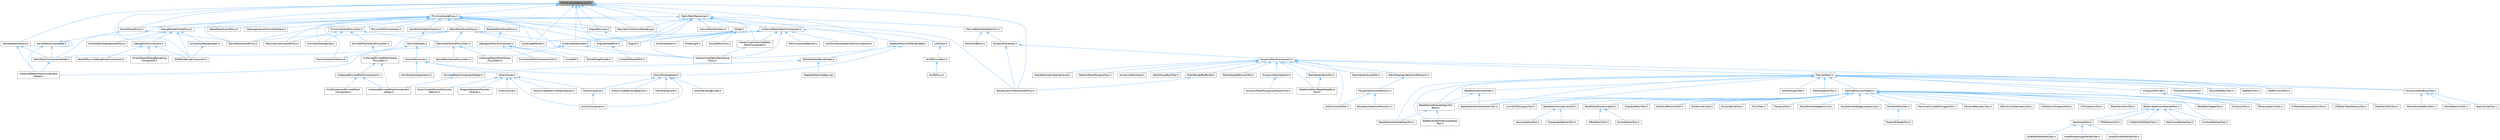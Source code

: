 digraph "PrimitiveViewRelevance.h"
{
 // INTERACTIVE_SVG=YES
 // LATEX_PDF_SIZE
  bgcolor="transparent";
  edge [fontname=Helvetica,fontsize=10,labelfontname=Helvetica,labelfontsize=10];
  node [fontname=Helvetica,fontsize=10,shape=box,height=0.2,width=0.4];
  Node1 [id="Node000001",label="PrimitiveViewRelevance.h",height=0.2,width=0.4,color="gray40", fillcolor="grey60", style="filled", fontcolor="black",tooltip=" "];
  Node1 -> Node2 [id="edge1_Node000001_Node000002",dir="back",color="steelblue1",style="solid",tooltip=" "];
  Node2 [id="Node000002",label="BaseDynamicMeshSceneProxy.h",height=0.2,width=0.4,color="grey40", fillcolor="white", style="filled",URL="$d2/dee/BaseDynamicMeshSceneProxy_8h.html",tooltip=" "];
  Node1 -> Node3 [id="edge2_Node000001_Node000003",dir="back",color="steelblue1",style="solid",tooltip=" "];
  Node3 [id="Node000003",label="EQSRenderingComponent.h",height=0.2,width=0.4,color="grey40", fillcolor="white", style="filled",URL="$df/d63/EQSRenderingComponent_8h.html",tooltip=" "];
  Node1 -> Node4 [id="edge3_Node000001_Node000004",dir="back",color="steelblue1",style="solid",tooltip=" "];
  Node4 [id="Node000004",label="Engine.h",height=0.2,width=0.4,color="grey40", fillcolor="white", style="filled",URL="$d1/d34/Public_2Engine_8h.html",tooltip=" "];
  Node1 -> Node5 [id="edge4_Node000001_Node000005",dir="back",color="steelblue1",style="solid",tooltip=" "];
  Node5 [id="Node000005",label="EngineMinimal.h",height=0.2,width=0.4,color="grey40", fillcolor="white", style="filled",URL="$d0/d2c/EngineMinimal_8h.html",tooltip=" "];
  Node5 -> Node4 [id="edge5_Node000005_Node000004",dir="back",color="steelblue1",style="solid",tooltip=" "];
  Node1 -> Node6 [id="edge6_Node000001_Node000006",dir="back",color="steelblue1",style="solid",tooltip=" "];
  Node6 [id="Node000006",label="EngineSharedPCH.h",height=0.2,width=0.4,color="grey40", fillcolor="white", style="filled",URL="$dc/dbb/EngineSharedPCH_8h.html",tooltip=" "];
  Node6 -> Node7 [id="edge7_Node000006_Node000007",dir="back",color="steelblue1",style="solid",tooltip=" "];
  Node7 [id="Node000007",label="UnrealEdSharedPCH.h",height=0.2,width=0.4,color="grey40", fillcolor="white", style="filled",URL="$d1/de6/UnrealEdSharedPCH_8h.html",tooltip=" "];
  Node1 -> Node8 [id="edge8_Node000001_Node000008",dir="back",color="steelblue1",style="solid",tooltip=" "];
  Node8 [id="Node000008",label="GeometryCollectionRendering.h",height=0.2,width=0.4,color="grey40", fillcolor="white", style="filled",URL="$dc/d68/GeometryCollectionRendering_8h.html",tooltip=" "];
  Node1 -> Node9 [id="edge9_Node000001_Node000009",dir="back",color="steelblue1",style="solid",tooltip=" "];
  Node9 [id="Node000009",label="HierarchicalStaticMeshScene\lProxy.h",height=0.2,width=0.4,color="grey40", fillcolor="white", style="filled",URL="$d3/d4d/HierarchicalStaticMeshSceneProxy_8h.html",tooltip=" "];
  Node1 -> Node10 [id="edge10_Node000001_Node000010",dir="back",color="steelblue1",style="solid",tooltip=" "];
  Node10 [id="Node000010",label="InstancedStaticMesh.h",height=0.2,width=0.4,color="grey40", fillcolor="white", style="filled",URL="$dd/d89/InstancedStaticMesh_8h.html",tooltip=" "];
  Node10 -> Node9 [id="edge11_Node000010_Node000009",dir="back",color="steelblue1",style="solid",tooltip=" "];
  Node10 -> Node11 [id="edge12_Node000010_Node000011",dir="back",color="steelblue1",style="solid",tooltip=" "];
  Node11 [id="Node000011",label="InstancedStaticMeshComponent\lHelper.h",height=0.2,width=0.4,color="grey40", fillcolor="white", style="filled",URL="$dc/dc7/InstancedStaticMeshComponentHelper_8h.html",tooltip=" "];
  Node10 -> Node12 [id="edge13_Node000010_Node000012",dir="back",color="steelblue1",style="solid",tooltip=" "];
  Node12 [id="Node000012",label="InstancedStaticMeshScene\lProxyDesc.h",height=0.2,width=0.4,color="grey40", fillcolor="white", style="filled",URL="$db/dcf/InstancedStaticMeshSceneProxyDesc_8h.html",tooltip=" "];
  Node1 -> Node13 [id="edge14_Node000001_Node000013",dir="back",color="steelblue1",style="solid",tooltip=" "];
  Node13 [id="Node000013",label="LandscapeRender.h",height=0.2,width=0.4,color="grey40", fillcolor="white", style="filled",URL="$df/d67/LandscapeRender_8h.html",tooltip=" "];
  Node1 -> Node14 [id="edge15_Node000001_Node000014",dir="back",color="steelblue1",style="solid",tooltip=" "];
  Node14 [id="Node000014",label="NaniteSceneProxy.h",height=0.2,width=0.4,color="grey40", fillcolor="white", style="filled",URL="$de/dae/NaniteSceneProxy_8h.html",tooltip=" "];
  Node14 -> Node15 [id="edge16_Node000014_Node000015",dir="back",color="steelblue1",style="solid",tooltip=" "];
  Node15 [id="Node000015",label="NaniteResourcesHelper.h",height=0.2,width=0.4,color="grey40", fillcolor="white", style="filled",URL="$dc/d48/NaniteResourcesHelper_8h.html",tooltip=" "];
  Node15 -> Node11 [id="edge17_Node000015_Node000011",dir="back",color="steelblue1",style="solid",tooltip=" "];
  Node15 -> Node15 [id="edge18_Node000015_Node000015",dir="back",color="steelblue1",style="solid",tooltip=" "];
  Node15 -> Node16 [id="edge19_Node000015_Node000016",dir="back",color="steelblue1",style="solid",tooltip=" "];
  Node16 [id="Node000016",label="StaticMeshComponentHelper.h",height=0.2,width=0.4,color="grey40", fillcolor="white", style="filled",URL="$dc/dc1/StaticMeshComponentHelper_8h.html",tooltip=" "];
  Node16 -> Node11 [id="edge20_Node000016_Node000011",dir="back",color="steelblue1",style="solid",tooltip=" "];
  Node14 -> Node17 [id="edge21_Node000014_Node000017",dir="back",color="steelblue1",style="solid",tooltip=" "];
  Node17 [id="Node000017",label="SplineMeshSceneProxy.h",height=0.2,width=0.4,color="grey40", fillcolor="white", style="filled",URL="$dd/dcb/SplineMeshSceneProxy_8h.html",tooltip=" "];
  Node1 -> Node18 [id="edge22_Node000001_Node000018",dir="back",color="steelblue1",style="solid",tooltip=" "];
  Node18 [id="Node000018",label="NaniteVertexFactory.h",height=0.2,width=0.4,color="grey40", fillcolor="white", style="filled",URL="$dd/df7/NaniteVertexFactory_8h.html",tooltip=" "];
  Node18 -> Node11 [id="edge23_Node000018_Node000011",dir="back",color="steelblue1",style="solid",tooltip=" "];
  Node18 -> Node16 [id="edge24_Node000018_Node000016",dir="back",color="steelblue1",style="solid",tooltip=" "];
  Node1 -> Node19 [id="edge25_Node000001_Node000019",dir="back",color="steelblue1",style="solid",tooltip=" "];
  Node19 [id="Node000019",label="PrimitiveSceneProxy.h",height=0.2,width=0.4,color="grey40", fillcolor="white", style="filled",URL="$dc/d1e/PrimitiveSceneProxy_8h.html",tooltip=" "];
  Node19 -> Node20 [id="edge26_Node000019_Node000020",dir="back",color="steelblue1",style="solid",tooltip=" "];
  Node20 [id="Node000020",label="AnimNextDebugDraw.h",height=0.2,width=0.4,color="grey40", fillcolor="white", style="filled",URL="$dd/de1/AnimNextDebugDraw_8h.html",tooltip=" "];
  Node19 -> Node2 [id="edge27_Node000019_Node000002",dir="back",color="steelblue1",style="solid",tooltip=" "];
  Node19 -> Node21 [id="edge28_Node000019_Node000021",dir="back",color="steelblue1",style="solid",tooltip=" "];
  Node21 [id="Node000021",label="DebugRenderSceneProxy.h",height=0.2,width=0.4,color="grey40", fillcolor="white", style="filled",URL="$dc/db2/DebugRenderSceneProxy_8h.html",tooltip=" "];
  Node21 -> Node22 [id="edge29_Node000021_Node000022",dir="back",color="steelblue1",style="solid",tooltip=" "];
  Node22 [id="Node000022",label="DebugDrawComponent.h",height=0.2,width=0.4,color="grey40", fillcolor="white", style="filled",URL="$d9/dae/DebugDrawComponent_8h.html",tooltip=" "];
  Node22 -> Node3 [id="edge30_Node000022_Node000003",dir="back",color="steelblue1",style="solid",tooltip=" "];
  Node22 -> Node23 [id="edge31_Node000022_Node000023",dir="back",color="steelblue1",style="solid",tooltip=" "];
  Node23 [id="Node000023",label="PathedPhysicsDebugDrawComponent.h",height=0.2,width=0.4,color="grey40", fillcolor="white", style="filled",URL="$d9/dd8/PathedPhysicsDebugDrawComponent_8h.html",tooltip=" "];
  Node22 -> Node24 [id="edge32_Node000022_Node000024",dir="back",color="steelblue1",style="solid",tooltip=" "];
  Node24 [id="Node000024",label="SmartObjectDebugRendering\lComponent.h",height=0.2,width=0.4,color="grey40", fillcolor="white", style="filled",URL="$d2/db9/SmartObjectDebugRenderingComponent_8h.html",tooltip=" "];
  Node21 -> Node3 [id="edge33_Node000021_Node000003",dir="back",color="steelblue1",style="solid",tooltip=" "];
  Node21 -> Node25 [id="edge34_Node000021_Node000025",dir="back",color="steelblue1",style="solid",tooltip=" "];
  Node25 [id="Node000025",label="EnvQueryDebugHelpers.h",height=0.2,width=0.4,color="grey40", fillcolor="white", style="filled",URL="$de/dda/EnvQueryDebugHelpers_8h.html",tooltip=" "];
  Node25 -> Node3 [id="edge35_Node000025_Node000003",dir="back",color="steelblue1",style="solid",tooltip=" "];
  Node21 -> Node26 [id="edge36_Node000021_Node000026",dir="back",color="steelblue1",style="solid",tooltip=" "];
  Node26 [id="Node000026",label="SmartObjectDebugSceneProxy.h",height=0.2,width=0.4,color="grey40", fillcolor="white", style="filled",URL="$dd/df5/SmartObjectDebugSceneProxy_8h.html",tooltip=" "];
  Node19 -> Node4 [id="edge37_Node000019_Node000004",dir="back",color="steelblue1",style="solid",tooltip=" "];
  Node19 -> Node5 [id="edge38_Node000019_Node000005",dir="back",color="steelblue1",style="solid",tooltip=" "];
  Node19 -> Node6 [id="edge39_Node000019_Node000006",dir="back",color="steelblue1",style="solid",tooltip=" "];
  Node19 -> Node8 [id="edge40_Node000019_Node000008",dir="back",color="steelblue1",style="solid",tooltip=" "];
  Node19 -> Node27 [id="edge41_Node000019_Node000027",dir="back",color="steelblue1",style="solid",tooltip=" "];
  Node27 [id="Node000027",label="HairCardsVertexFactory.h",height=0.2,width=0.4,color="grey40", fillcolor="white", style="filled",URL="$de/d8e/HairCardsVertexFactory_8h.html",tooltip=" "];
  Node19 -> Node28 [id="edge42_Node000019_Node000028",dir="back",color="steelblue1",style="solid",tooltip=" "];
  Node28 [id="Node000028",label="HairStrandsVertexFactory.h",height=0.2,width=0.4,color="grey40", fillcolor="white", style="filled",URL="$d0/d1c/HairStrandsVertexFactory_8h.html",tooltip=" "];
  Node28 -> Node29 [id="edge43_Node000028_Node000029",dir="back",color="steelblue1",style="solid",tooltip=" "];
  Node29 [id="Node000029",label="HairCardsDatas.h",height=0.2,width=0.4,color="grey40", fillcolor="white", style="filled",URL="$da/d01/HairCardsDatas_8h.html",tooltip=" "];
  Node29 -> Node30 [id="edge44_Node000029_Node000030",dir="back",color="steelblue1",style="solid",tooltip=" "];
  Node30 [id="Node000030",label="GroomResources.h",height=0.2,width=0.4,color="grey40", fillcolor="white", style="filled",URL="$d0/d70/GroomResources_8h.html",tooltip=" "];
  Node30 -> Node31 [id="edge45_Node000030_Node000031",dir="back",color="steelblue1",style="solid",tooltip=" "];
  Node31 [id="Node000031",label="GroomAsset.h",height=0.2,width=0.4,color="grey40", fillcolor="white", style="filled",URL="$d8/df1/GroomAsset_8h.html",tooltip=" "];
  Node31 -> Node32 [id="edge46_Node000031_Node000032",dir="back",color="steelblue1",style="solid",tooltip=" "];
  Node32 [id="Node000032",label="GroomCache.h",height=0.2,width=0.4,color="grey40", fillcolor="white", style="filled",URL="$d7/d6e/GroomCache_8h.html",tooltip=" "];
  Node31 -> Node33 [id="edge47_Node000031_Node000033",dir="back",color="steelblue1",style="solid",tooltip=" "];
  Node33 [id="Node000033",label="GroomComponent.h",height=0.2,width=0.4,color="grey40", fillcolor="white", style="filled",URL="$de/d2e/GroomComponent_8h.html",tooltip=" "];
  Node31 -> Node34 [id="edge48_Node000031_Node000034",dir="back",color="steelblue1",style="solid",tooltip=" "];
  Node34 [id="Node000034",label="GroomCreateFollicleMaskOptions.h",height=0.2,width=0.4,color="grey40", fillcolor="white", style="filled",URL="$d7/d8b/GroomCreateFollicleMaskOptions_8h.html",tooltip=" "];
  Node31 -> Node35 [id="edge49_Node000031_Node000035",dir="back",color="steelblue1",style="solid",tooltip=" "];
  Node35 [id="Node000035",label="GroomCreateStrandsTextures\lOptions.h",height=0.2,width=0.4,color="grey40", fillcolor="white", style="filled",URL="$da/dfc/GroomCreateStrandsTexturesOptions_8h.html",tooltip=" "];
  Node31 -> Node36 [id="edge50_Node000031_Node000036",dir="back",color="steelblue1",style="solid",tooltip=" "];
  Node36 [id="Node000036",label="GroomInstance.h",height=0.2,width=0.4,color="grey40", fillcolor="white", style="filled",URL="$dd/d47/GroomInstance_8h.html",tooltip=" "];
  Node36 -> Node33 [id="edge51_Node000036_Node000033",dir="back",color="steelblue1",style="solid",tooltip=" "];
  Node31 -> Node37 [id="edge52_Node000031_Node000037",dir="back",color="steelblue1",style="solid",tooltip=" "];
  Node37 [id="Node000037",label="NiagaraDataInterfaceHair\lStrands.h",height=0.2,width=0.4,color="grey40", fillcolor="white", style="filled",URL="$da/dd2/NiagaraDataInterfaceHairStrands_8h.html",tooltip=" "];
  Node30 -> Node38 [id="edge53_Node000030_Node000038",dir="back",color="steelblue1",style="solid",tooltip=" "];
  Node38 [id="Node000038",label="GroomBindingAsset.h",height=0.2,width=0.4,color="grey40", fillcolor="white", style="filled",URL="$de/d26/GroomBindingAsset_8h.html",tooltip=" "];
  Node38 -> Node39 [id="edge54_Node000038_Node000039",dir="back",color="steelblue1",style="solid",tooltip=" "];
  Node39 [id="Node000039",label="GroomBindingBuilder.h",height=0.2,width=0.4,color="grey40", fillcolor="white", style="filled",URL="$d2/d2f/GroomBindingBuilder_8h.html",tooltip=" "];
  Node38 -> Node33 [id="edge55_Node000038_Node000033",dir="back",color="steelblue1",style="solid",tooltip=" "];
  Node38 -> Node40 [id="edge56_Node000038_Node000040",dir="back",color="steelblue1",style="solid",tooltip=" "];
  Node40 [id="Node000040",label="GroomCreateBindingOptions.h",height=0.2,width=0.4,color="grey40", fillcolor="white", style="filled",URL="$d5/dba/GroomCreateBindingOptions_8h.html",tooltip=" "];
  Node38 -> Node36 [id="edge57_Node000038_Node000036",dir="back",color="steelblue1",style="solid",tooltip=" "];
  Node38 -> Node41 [id="edge58_Node000038_Node000041",dir="back",color="steelblue1",style="solid",tooltip=" "];
  Node41 [id="Node000041",label="HairStrandsCore.h",height=0.2,width=0.4,color="grey40", fillcolor="white", style="filled",URL="$d7/def/HairStrandsCore_8h.html",tooltip=" "];
  Node30 -> Node42 [id="edge59_Node000030_Node000042",dir="back",color="steelblue1",style="solid",tooltip=" "];
  Node42 [id="Node000042",label="HairStrandsInterpolation.h",height=0.2,width=0.4,color="grey40", fillcolor="white", style="filled",URL="$de/dab/HairStrandsInterpolation_8h.html",tooltip=" "];
  Node29 -> Node27 [id="edge60_Node000029_Node000027",dir="back",color="steelblue1",style="solid",tooltip=" "];
  Node19 -> Node43 [id="edge61_Node000019_Node000043",dir="back",color="steelblue1",style="solid",tooltip=" "];
  Node43 [id="Node000043",label="HeterogeneousVolumeInterface.h",height=0.2,width=0.4,color="grey40", fillcolor="white", style="filled",URL="$d3/de3/HeterogeneousVolumeInterface_8h.html",tooltip=" "];
  Node19 -> Node9 [id="edge62_Node000019_Node000009",dir="back",color="steelblue1",style="solid",tooltip=" "];
  Node19 -> Node13 [id="edge63_Node000019_Node000013",dir="back",color="steelblue1",style="solid",tooltip=" "];
  Node19 -> Node14 [id="edge64_Node000019_Node000014",dir="back",color="steelblue1",style="solid",tooltip=" "];
  Node19 -> Node44 [id="edge65_Node000019_Node000044",dir="back",color="steelblue1",style="solid",tooltip=" "];
  Node44 [id="Node000044",label="ParticleSystemSceneProxy.h",height=0.2,width=0.4,color="grey40", fillcolor="white", style="filled",URL="$dd/d25/ParticleSystemSceneProxy_8h.html",tooltip=" "];
  Node19 -> Node45 [id="edge66_Node000019_Node000045",dir="back",color="steelblue1",style="solid",tooltip=" "];
  Node45 [id="Node000045",label="PhysicsFieldComponent.h",height=0.2,width=0.4,color="grey40", fillcolor="white", style="filled",URL="$dd/d76/PhysicsFieldComponent_8h.html",tooltip=" "];
  Node19 -> Node46 [id="edge67_Node000019_Node000046",dir="back",color="steelblue1",style="solid",tooltip=" "];
  Node46 [id="Node000046",label="PrimitiveSceneProxyDesc.h",height=0.2,width=0.4,color="grey40", fillcolor="white", style="filled",URL="$d8/d20/PrimitiveSceneProxyDesc_8h.html",tooltip=" "];
  Node46 -> Node20 [id="edge68_Node000046_Node000020",dir="back",color="steelblue1",style="solid",tooltip=" "];
  Node46 -> Node44 [id="edge69_Node000046_Node000044",dir="back",color="steelblue1",style="solid",tooltip=" "];
  Node46 -> Node47 [id="edge70_Node000046_Node000047",dir="back",color="steelblue1",style="solid",tooltip=" "];
  Node47 [id="Node000047",label="SkinnedMeshSceneProxyDesc.h",height=0.2,width=0.4,color="grey40", fillcolor="white", style="filled",URL="$dd/d6b/SkinnedMeshSceneProxyDesc_8h.html",tooltip=" "];
  Node47 -> Node48 [id="edge71_Node000047_Node000048",dir="back",color="steelblue1",style="solid",tooltip=" "];
  Node48 [id="Node000048",label="InstancedSkinnedMeshScene\lProxyDesc.h",height=0.2,width=0.4,color="grey40", fillcolor="white", style="filled",URL="$d7/d6c/InstancedSkinnedMeshSceneProxyDesc_8h.html",tooltip=" "];
  Node48 -> Node49 [id="edge72_Node000048_Node000049",dir="back",color="steelblue1",style="solid",tooltip=" "];
  Node49 [id="Node000049",label="InstancedSkinnedMeshComponent.h",height=0.2,width=0.4,color="grey40", fillcolor="white", style="filled",URL="$d7/da7/InstancedSkinnedMeshComponent_8h.html",tooltip=" "];
  Node49 -> Node50 [id="edge73_Node000049_Node000050",dir="back",color="steelblue1",style="solid",tooltip=" "];
  Node50 [id="Node000050",label="HLODInstancedSkinnedMesh\lComponent.h",height=0.2,width=0.4,color="grey40", fillcolor="white", style="filled",URL="$d5/d06/HLODInstancedSkinnedMeshComponent_8h.html",tooltip=" "];
  Node49 -> Node51 [id="edge74_Node000049_Node000051",dir="back",color="steelblue1",style="solid",tooltip=" "];
  Node51 [id="Node000051",label="InstancedSkinnedMeshComponent\lHelper.h",height=0.2,width=0.4,color="grey40", fillcolor="white", style="filled",URL="$d1/d86/InstancedSkinnedMeshComponentHelper_8h.html",tooltip=" "];
  Node48 -> Node51 [id="edge75_Node000048_Node000051",dir="back",color="steelblue1",style="solid",tooltip=" "];
  Node46 -> Node52 [id="edge76_Node000046_Node000052",dir="back",color="steelblue1",style="solid",tooltip=" "];
  Node52 [id="Node000052",label="StaticMeshSceneProxyDesc.h",height=0.2,width=0.4,color="grey40", fillcolor="white", style="filled",URL="$d0/d31/StaticMeshSceneProxyDesc_8h.html",tooltip=" "];
  Node52 -> Node12 [id="edge77_Node000052_Node000012",dir="back",color="steelblue1",style="solid",tooltip=" "];
  Node52 -> Node53 [id="edge78_Node000052_Node000053",dir="back",color="steelblue1",style="solid",tooltip=" "];
  Node53 [id="Node000053",label="SplineMeshSceneProxyDesc.h",height=0.2,width=0.4,color="grey40", fillcolor="white", style="filled",URL="$db/d1b/SplineMeshSceneProxyDesc_8h.html",tooltip=" "];
  Node19 -> Node54 [id="edge79_Node000019_Node000054",dir="back",color="steelblue1",style="solid",tooltip=" "];
  Node54 [id="Node000054",label="SkeletalMeshSceneProxy.h",height=0.2,width=0.4,color="grey40", fillcolor="white", style="filled",URL="$de/de8/SkeletalMeshSceneProxy_8h.html",tooltip=" "];
  Node54 -> Node55 [id="edge80_Node000054_Node000055",dir="back",color="steelblue1",style="solid",tooltip=" "];
  Node55 [id="Node000055",label="DebugSkelMeshComponent.h",height=0.2,width=0.4,color="grey40", fillcolor="white", style="filled",URL="$d5/d33/DebugSkelMeshComponent_8h.html",tooltip=" "];
  Node55 -> Node56 [id="edge81_Node000055_Node000056",dir="back",color="steelblue1",style="solid",tooltip=" "];
  Node56 [id="Node000056",label="AnimationEditorViewportClient.h",height=0.2,width=0.4,color="grey40", fillcolor="white", style="filled",URL="$d1/d45/AnimationEditorViewportClient_8h.html",tooltip=" "];
  Node55 -> Node57 [id="edge82_Node000055_Node000057",dir="back",color="steelblue1",style="solid",tooltip=" "];
  Node57 [id="Node000057",label="SocketDragDropOp.h",height=0.2,width=0.4,color="grey40", fillcolor="white", style="filled",URL="$d2/d53/SocketDragDropOp_8h.html",tooltip=" "];
  Node55 -> Node58 [id="edge83_Node000055_Node000058",dir="back",color="steelblue1",style="solid",tooltip=" "];
  Node58 [id="Node000058",label="UnrealEd.h",height=0.2,width=0.4,color="grey40", fillcolor="white", style="filled",URL="$d2/d5f/UnrealEd_8h.html",tooltip=" "];
  Node19 -> Node59 [id="edge84_Node000019_Node000059",dir="back",color="steelblue1",style="solid",tooltip=" "];
  Node59 [id="Node000059",label="StaticMeshSceneProxy.h",height=0.2,width=0.4,color="grey40", fillcolor="white", style="filled",URL="$d8/d6d/StaticMeshSceneProxy_8h.html",tooltip=" "];
  Node59 -> Node10 [id="edge85_Node000059_Node000010",dir="back",color="steelblue1",style="solid",tooltip=" "];
  Node59 -> Node13 [id="edge86_Node000059_Node000013",dir="back",color="steelblue1",style="solid",tooltip=" "];
  Node59 -> Node17 [id="edge87_Node000059_Node000017",dir="back",color="steelblue1",style="solid",tooltip=" "];
  Node59 -> Node16 [id="edge88_Node000059_Node000016",dir="back",color="steelblue1",style="solid",tooltip=" "];
  Node59 -> Node52 [id="edge89_Node000059_Node000052",dir="back",color="steelblue1",style="solid",tooltip=" "];
  Node19 -> Node60 [id="edge90_Node000019_Node000060",dir="back",color="steelblue1",style="solid",tooltip=" "];
  Node60 [id="Node000060",label="WaterMeshSceneProxy.h",height=0.2,width=0.4,color="grey40", fillcolor="white", style="filled",URL="$d2/d6c/WaterMeshSceneProxy_8h.html",tooltip=" "];
  Node1 -> Node17 [id="edge91_Node000001_Node000017",dir="back",color="steelblue1",style="solid",tooltip=" "];
  Node1 -> Node61 [id="edge92_Node000001_Node000061",dir="back",color="steelblue1",style="solid",tooltip=" "];
  Node61 [id="Node000061",label="StaticMeshResources.h",height=0.2,width=0.4,color="grey40", fillcolor="white", style="filled",URL="$d0/db7/StaticMeshResources_8h.html",tooltip=" "];
  Node61 -> Node62 [id="edge93_Node000061_Node000062",dir="back",color="steelblue1",style="solid",tooltip=" "];
  Node62 [id="Node000062",label="CanvasRendererItem.h",height=0.2,width=0.4,color="grey40", fillcolor="white", style="filled",URL="$d7/d93/CanvasRendererItem_8h.html",tooltip=" "];
  Node61 -> Node63 [id="edge94_Node000061_Node000063",dir="back",color="steelblue1",style="solid",tooltip=" "];
  Node63 [id="Node000063",label="DerivedMeshDataTaskUtils.h",height=0.2,width=0.4,color="grey40", fillcolor="white", style="filled",URL="$d2/d98/DerivedMeshDataTaskUtils_8h.html",tooltip=" "];
  Node63 -> Node64 [id="edge95_Node000063_Node000064",dir="back",color="steelblue1",style="solid",tooltip=" "];
  Node64 [id="Node000064",label="DistanceFieldAtlas.h",height=0.2,width=0.4,color="grey40", fillcolor="white", style="filled",URL="$df/def/DistanceFieldAtlas_8h.html",tooltip=" "];
  Node64 -> Node2 [id="edge96_Node000064_Node000002",dir="back",color="steelblue1",style="solid",tooltip=" "];
  Node64 -> Node65 [id="edge97_Node000064_Node000065",dir="back",color="steelblue1",style="solid",tooltip=" "];
  Node65 [id="Node000065",label="DynamicMeshComponent.h",height=0.2,width=0.4,color="grey40", fillcolor="white", style="filled",URL="$d8/d66/DynamicMeshComponent_8h.html",tooltip=" "];
  Node65 -> Node66 [id="edge98_Node000065_Node000066",dir="back",color="steelblue1",style="solid",tooltip=" "];
  Node66 [id="Node000066",label="DataflowEditorWeightMapPaint\lTool.h",height=0.2,width=0.4,color="grey40", fillcolor="white", style="filled",URL="$db/d46/DataflowEditorWeightMapPaintTool_8h.html",tooltip=" "];
  Node65 -> Node67 [id="edge99_Node000065_Node000067",dir="back",color="steelblue1",style="solid",tooltip=" "];
  Node67 [id="Node000067",label="DeformMeshPolygonsTool.h",height=0.2,width=0.4,color="grey40", fillcolor="white", style="filled",URL="$db/d72/DeformMeshPolygonsTool_8h.html",tooltip=" "];
  Node65 -> Node68 [id="edge100_Node000065_Node000068",dir="back",color="steelblue1",style="solid",tooltip=" "];
  Node68 [id="Node000068",label="DynamicMeshActor.h",height=0.2,width=0.4,color="grey40", fillcolor="white", style="filled",URL="$d1/d71/DynamicMeshActor_8h.html",tooltip=" "];
  Node65 -> Node69 [id="edge101_Node000065_Node000069",dir="back",color="steelblue1",style="solid",tooltip=" "];
  Node69 [id="Node000069",label="DynamicMeshBrushTool.h",height=0.2,width=0.4,color="grey40", fillcolor="white", style="filled",URL="$da/d04/DynamicMeshBrushTool_8h.html",tooltip=" "];
  Node69 -> Node70 [id="edge102_Node000069_Node000070",dir="back",color="steelblue1",style="solid",tooltip=" "];
  Node70 [id="Node000070",label="MeshAttributePaintTool.h",height=0.2,width=0.4,color="grey40", fillcolor="white", style="filled",URL="$d3/d29/MeshAttributePaintTool_8h.html",tooltip=" "];
  Node69 -> Node71 [id="edge103_Node000069_Node000071",dir="back",color="steelblue1",style="solid",tooltip=" "];
  Node71 [id="Node000071",label="MeshSelectionTool.h",height=0.2,width=0.4,color="grey40", fillcolor="white", style="filled",URL="$d8/d80/MeshSelectionTool_8h.html",tooltip=" "];
  Node69 -> Node72 [id="edge104_Node000069_Node000072",dir="back",color="steelblue1",style="solid",tooltip=" "];
  Node72 [id="Node000072",label="SeamSculptTool.h",height=0.2,width=0.4,color="grey40", fillcolor="white", style="filled",URL="$d1/d31/SeamSculptTool_8h.html",tooltip=" "];
  Node65 -> Node73 [id="edge105_Node000065_Node000073",dir="back",color="steelblue1",style="solid",tooltip=" "];
  Node73 [id="Node000073",label="DynamicMeshSelector.h",height=0.2,width=0.4,color="grey40", fillcolor="white", style="filled",URL="$dc/d01/DynamicMeshSelector_8h.html",tooltip=" "];
  Node73 -> Node74 [id="edge106_Node000073_Node000074",dir="back",color="steelblue1",style="solid",tooltip=" "];
  Node74 [id="Node000074",label="DynamicMeshPolygroupTransformer.h",height=0.2,width=0.4,color="grey40", fillcolor="white", style="filled",URL="$dc/db2/DynamicMeshPolygroupTransformer_8h.html",tooltip=" "];
  Node65 -> Node75 [id="edge107_Node000065_Node000075",dir="back",color="steelblue1",style="solid",tooltip=" "];
  Node75 [id="Node000075",label="EditUVIslandsTool.h",height=0.2,width=0.4,color="grey40", fillcolor="white", style="filled",URL="$d0/de4/EditUVIslandsTool_8h.html",tooltip=" "];
  Node65 -> Node76 [id="edge108_Node000065_Node000076",dir="back",color="steelblue1",style="solid",tooltip=" "];
  Node76 [id="Node000076",label="MeshGroupPaintTool.h",height=0.2,width=0.4,color="grey40", fillcolor="white", style="filled",URL="$dd/d04/MeshGroupPaintTool_8h.html",tooltip=" "];
  Node65 -> Node77 [id="edge109_Node000065_Node000077",dir="back",color="steelblue1",style="solid",tooltip=" "];
  Node77 [id="Node000077",label="MeshRenderBufferSet.h",height=0.2,width=0.4,color="grey40", fillcolor="white", style="filled",URL="$de/dc2/MeshRenderBufferSet_8h.html",tooltip=" "];
  Node77 -> Node2 [id="edge110_Node000077_Node000002",dir="back",color="steelblue1",style="solid",tooltip=" "];
  Node65 -> Node78 [id="edge111_Node000065_Node000078",dir="back",color="steelblue1",style="solid",tooltip=" "];
  Node78 [id="Node000078",label="MeshSpaceDeformerTool.h",height=0.2,width=0.4,color="grey40", fillcolor="white", style="filled",URL="$d7/dc8/MeshSpaceDeformerTool_8h.html",tooltip=" "];
  Node65 -> Node79 [id="edge112_Node000065_Node000079",dir="back",color="steelblue1",style="solid",tooltip=" "];
  Node79 [id="Node000079",label="MeshTopologySelectionMechanic.h",height=0.2,width=0.4,color="grey40", fillcolor="white", style="filled",URL="$d5/d15/MeshTopologySelectionMechanic_8h.html",tooltip=" "];
  Node79 -> Node80 [id="edge113_Node000079_Node000080",dir="back",color="steelblue1",style="solid",tooltip=" "];
  Node80 [id="Node000080",label="PolygonSelectionMechanic.h",height=0.2,width=0.4,color="grey40", fillcolor="white", style="filled",URL="$da/dff/PolygonSelectionMechanic_8h.html",tooltip=" "];
  Node80 -> Node81 [id="edge114_Node000080_Node000081",dir="back",color="steelblue1",style="solid",tooltip=" "];
  Node81 [id="Node000081",label="BoundarySelectionMechanic.h",height=0.2,width=0.4,color="grey40", fillcolor="white", style="filled",URL="$d8/dd6/BoundarySelectionMechanic_8h.html",tooltip=" "];
  Node80 -> Node75 [id="edge115_Node000080_Node000075",dir="back",color="steelblue1",style="solid",tooltip=" "];
  Node65 -> Node82 [id="edge116_Node000065_Node000082",dir="back",color="steelblue1",style="solid",tooltip=" "];
  Node82 [id="Node000082",label="MeshVertexPaintTool.h",height=0.2,width=0.4,color="grey40", fillcolor="white", style="filled",URL="$db/d74/MeshVertexPaintTool_8h.html",tooltip=" "];
  Node82 -> Node66 [id="edge117_Node000082_Node000066",dir="back",color="steelblue1",style="solid",tooltip=" "];
  Node65 -> Node83 [id="edge118_Node000065_Node000083",dir="back",color="steelblue1",style="solid",tooltip=" "];
  Node83 [id="Node000083",label="MeshVertexSculptTool.h",height=0.2,width=0.4,color="grey40", fillcolor="white", style="filled",URL="$dc/da6/MeshVertexSculptTool_8h.html",tooltip=" "];
  Node65 -> Node84 [id="edge119_Node000065_Node000084",dir="back",color="steelblue1",style="solid",tooltip=" "];
  Node84 [id="Node000084",label="PreviewMesh.h",height=0.2,width=0.4,color="grey40", fillcolor="white", style="filled",URL="$d6/d30/PreviewMesh_8h.html",tooltip=" "];
  Node84 -> Node85 [id="edge120_Node000084_Node000085",dir="back",color="steelblue1",style="solid",tooltip=" "];
  Node85 [id="Node000085",label="AddPatchTool.h",height=0.2,width=0.4,color="grey40", fillcolor="white", style="filled",URL="$d5/deb/AddPatchTool_8h.html",tooltip=" "];
  Node84 -> Node86 [id="edge121_Node000084_Node000086",dir="back",color="steelblue1",style="solid",tooltip=" "];
  Node86 [id="Node000086",label="AddPrimitiveTool.h",height=0.2,width=0.4,color="grey40", fillcolor="white", style="filled",URL="$d5/dbf/AddPrimitiveTool_8h.html",tooltip=" "];
  Node84 -> Node87 [id="edge122_Node000084_Node000087",dir="back",color="steelblue1",style="solid",tooltip=" "];
  Node87 [id="Node000087",label="BakeMeshAttributeMapsTool.h",height=0.2,width=0.4,color="grey40", fillcolor="white", style="filled",URL="$d8/d14/BakeMeshAttributeMapsTool_8h.html",tooltip=" "];
  Node84 -> Node88 [id="edge123_Node000084_Node000088",dir="back",color="steelblue1",style="solid",tooltip=" "];
  Node88 [id="Node000088",label="BakeMeshAttributeMapsTool\lBase.h",height=0.2,width=0.4,color="grey40", fillcolor="white", style="filled",URL="$dc/d68/BakeMeshAttributeMapsToolBase_8h.html",tooltip=" "];
  Node88 -> Node87 [id="edge124_Node000088_Node000087",dir="back",color="steelblue1",style="solid",tooltip=" "];
  Node88 -> Node89 [id="edge125_Node000088_Node000089",dir="back",color="steelblue1",style="solid",tooltip=" "];
  Node89 [id="Node000089",label="BakeMultiMeshAttributeMaps\lTool.h",height=0.2,width=0.4,color="grey40", fillcolor="white", style="filled",URL="$d7/d65/BakeMultiMeshAttributeMapsTool_8h.html",tooltip=" "];
  Node84 -> Node90 [id="edge126_Node000084_Node000090",dir="back",color="steelblue1",style="solid",tooltip=" "];
  Node90 [id="Node000090",label="BakeMeshAttributeTool.h",height=0.2,width=0.4,color="grey40", fillcolor="white", style="filled",URL="$d0/d82/BakeMeshAttributeTool_8h.html",tooltip=" "];
  Node90 -> Node88 [id="edge127_Node000090_Node000088",dir="back",color="steelblue1",style="solid",tooltip=" "];
  Node90 -> Node91 [id="edge128_Node000090_Node000091",dir="back",color="steelblue1",style="solid",tooltip=" "];
  Node91 [id="Node000091",label="BakeMeshAttributeVertexTool.h",height=0.2,width=0.4,color="grey40", fillcolor="white", style="filled",URL="$d6/d76/BakeMeshAttributeVertexTool_8h.html",tooltip=" "];
  Node84 -> Node91 [id="edge129_Node000084_Node000091",dir="back",color="steelblue1",style="solid",tooltip=" "];
  Node84 -> Node89 [id="edge130_Node000084_Node000089",dir="back",color="steelblue1",style="solid",tooltip=" "];
  Node84 -> Node92 [id="edge131_Node000084_Node000092",dir="back",color="steelblue1",style="solid",tooltip=" "];
  Node92 [id="Node000092",label="ConvertToPolygonsTool.h",height=0.2,width=0.4,color="grey40", fillcolor="white", style="filled",URL="$d7/d5a/ConvertToPolygonsTool_8h.html",tooltip=" "];
  Node84 -> Node93 [id="edge132_Node000084_Node000093",dir="back",color="steelblue1",style="solid",tooltip=" "];
  Node93 [id="Node000093",label="DrawPolygonTool.h",height=0.2,width=0.4,color="grey40", fillcolor="white", style="filled",URL="$d0/d15/DrawPolygonTool_8h.html",tooltip=" "];
  Node84 -> Node69 [id="edge133_Node000084_Node000069",dir="back",color="steelblue1",style="solid",tooltip=" "];
  Node84 -> Node94 [id="edge134_Node000084_Node000094",dir="back",color="steelblue1",style="solid",tooltip=" "];
  Node94 [id="Node000094",label="MeshInspectorTool.h",height=0.2,width=0.4,color="grey40", fillcolor="white", style="filled",URL="$de/da1/MeshInspectorTool_8h.html",tooltip=" "];
  Node84 -> Node95 [id="edge135_Node000084_Node000095",dir="back",color="steelblue1",style="solid",tooltip=" "];
  Node95 [id="Node000095",label="MeshOpPreviewHelpers.h",height=0.2,width=0.4,color="grey40", fillcolor="white", style="filled",URL="$de/d33/MeshOpPreviewHelpers_8h.html",tooltip=" "];
  Node95 -> Node88 [id="edge136_Node000095_Node000088",dir="back",color="steelblue1",style="solid",tooltip=" "];
  Node95 -> Node91 [id="edge137_Node000095_Node000091",dir="back",color="steelblue1",style="solid",tooltip=" "];
  Node95 -> Node96 [id="edge138_Node000095_Node000096",dir="back",color="steelblue1",style="solid",tooltip=" "];
  Node96 [id="Node000096",label="BakeTransformTool.h",height=0.2,width=0.4,color="grey40", fillcolor="white", style="filled",URL="$dc/d39/BakeTransformTool_8h.html",tooltip=" "];
  Node95 -> Node97 [id="edge139_Node000095_Node000097",dir="back",color="steelblue1",style="solid",tooltip=" "];
  Node97 [id="Node000097",label="BaseCreateFromSelectedTool.h",height=0.2,width=0.4,color="grey40", fillcolor="white", style="filled",URL="$de/dc7/BaseCreateFromSelectedTool_8h.html",tooltip=" "];
  Node97 -> Node98 [id="edge140_Node000097_Node000098",dir="back",color="steelblue1",style="solid",tooltip=" "];
  Node98 [id="Node000098",label="BaseVoxelTool.h",height=0.2,width=0.4,color="grey40", fillcolor="white", style="filled",URL="$db/d63/BaseVoxelTool_8h.html",tooltip=" "];
  Node98 -> Node99 [id="edge141_Node000098_Node000099",dir="back",color="steelblue1",style="solid",tooltip=" "];
  Node99 [id="Node000099",label="VoxelBlendMeshesTool.h",height=0.2,width=0.4,color="grey40", fillcolor="white", style="filled",URL="$da/d0e/VoxelBlendMeshesTool_8h.html",tooltip=" "];
  Node98 -> Node100 [id="edge142_Node000098_Node000100",dir="back",color="steelblue1",style="solid",tooltip=" "];
  Node100 [id="Node000100",label="VoxelMorphologyMeshesTool.h",height=0.2,width=0.4,color="grey40", fillcolor="white", style="filled",URL="$dc/d30/VoxelMorphologyMeshesTool_8h.html",tooltip=" "];
  Node98 -> Node101 [id="edge143_Node000098_Node000101",dir="back",color="steelblue1",style="solid",tooltip=" "];
  Node101 [id="Node000101",label="VoxelSolidifyMeshesTool.h",height=0.2,width=0.4,color="grey40", fillcolor="white", style="filled",URL="$de/da2/VoxelSolidifyMeshesTool_8h.html",tooltip=" "];
  Node97 -> Node102 [id="edge144_Node000097_Node000102",dir="back",color="steelblue1",style="solid",tooltip=" "];
  Node102 [id="Node000102",label="CSGMeshesTool.h",height=0.2,width=0.4,color="grey40", fillcolor="white", style="filled",URL="$db/dd1/CSGMeshesTool_8h.html",tooltip=" "];
  Node97 -> Node103 [id="edge145_Node000097_Node000103",dir="back",color="steelblue1",style="solid",tooltip=" "];
  Node103 [id="Node000103",label="CombineMeshesTool.h",height=0.2,width=0.4,color="grey40", fillcolor="white", style="filled",URL="$dd/da3/CombineMeshesTool_8h.html",tooltip=" "];
  Node97 -> Node104 [id="edge146_Node000097_Node000104",dir="back",color="steelblue1",style="solid",tooltip=" "];
  Node104 [id="Node000104",label="CutMeshWithMeshTool.h",height=0.2,width=0.4,color="grey40", fillcolor="white", style="filled",URL="$d2/d2c/CutMeshWithMeshTool_8h.html",tooltip=" "];
  Node97 -> Node105 [id="edge147_Node000097_Node000105",dir="back",color="steelblue1",style="solid",tooltip=" "];
  Node105 [id="Node000105",label="SelfUnionMeshesTool.h",height=0.2,width=0.4,color="grey40", fillcolor="white", style="filled",URL="$dc/dad/SelfUnionMeshesTool_8h.html",tooltip=" "];
  Node95 -> Node106 [id="edge148_Node000095_Node000106",dir="back",color="steelblue1",style="solid",tooltip=" "];
  Node106 [id="Node000106",label="BaseMeshFromSplinesTool.h",height=0.2,width=0.4,color="grey40", fillcolor="white", style="filled",URL="$da/d31/BaseMeshFromSplinesTool_8h.html",tooltip=" "];
  Node106 -> Node107 [id="edge149_Node000106_Node000107",dir="back",color="steelblue1",style="solid",tooltip=" "];
  Node107 [id="Node000107",label="RevolveSplineTool.h",height=0.2,width=0.4,color="grey40", fillcolor="white", style="filled",URL="$d3/d36/RevolveSplineTool_8h.html",tooltip=" "];
  Node106 -> Node108 [id="edge150_Node000106_Node000108",dir="back",color="steelblue1",style="solid",tooltip=" "];
  Node108 [id="Node000108",label="TriangulateSplinesTool.h",height=0.2,width=0.4,color="grey40", fillcolor="white", style="filled",URL="$d9/de6/TriangulateSplinesTool_8h.html",tooltip=" "];
  Node95 -> Node109 [id="edge151_Node000095_Node000109",dir="back",color="steelblue1",style="solid",tooltip=" "];
  Node109 [id="Node000109",label="BaseMeshProcessingTool.h",height=0.2,width=0.4,color="grey40", fillcolor="white", style="filled",URL="$d4/d77/BaseMeshProcessingTool_8h.html",tooltip=" "];
  Node109 -> Node110 [id="edge152_Node000109_Node000110",dir="back",color="steelblue1",style="solid",tooltip=" "];
  Node110 [id="Node000110",label="OffsetMeshTool.h",height=0.2,width=0.4,color="grey40", fillcolor="white", style="filled",URL="$da/d01/OffsetMeshTool_8h.html",tooltip=" "];
  Node109 -> Node111 [id="edge153_Node000109_Node000111",dir="back",color="steelblue1",style="solid",tooltip=" "];
  Node111 [id="Node000111",label="SmoothMeshTool.h",height=0.2,width=0.4,color="grey40", fillcolor="white", style="filled",URL="$da/da9/SmoothMeshTool_8h.html",tooltip=" "];
  Node95 -> Node103 [id="edge154_Node000095_Node000103",dir="back",color="steelblue1",style="solid",tooltip=" "];
  Node95 -> Node92 [id="edge155_Node000095_Node000092",dir="back",color="steelblue1",style="solid",tooltip=" "];
  Node95 -> Node112 [id="edge156_Node000095_Node000112",dir="back",color="steelblue1",style="solid",tooltip=" "];
  Node112 [id="Node000112",label="DisplaceMeshTool.h",height=0.2,width=0.4,color="grey40", fillcolor="white", style="filled",URL="$da/d28/DisplaceMeshTool_8h.html",tooltip=" "];
  Node95 -> Node113 [id="edge157_Node000095_Node000113",dir="back",color="steelblue1",style="solid",tooltip=" "];
  Node113 [id="Node000113",label="DrawAndRevolveTool.h",height=0.2,width=0.4,color="grey40", fillcolor="white", style="filled",URL="$d8/d06/DrawAndRevolveTool_8h.html",tooltip=" "];
  Node95 -> Node114 [id="edge158_Node000095_Node000114",dir="back",color="steelblue1",style="solid",tooltip=" "];
  Node114 [id="Node000114",label="EditNormalsTool.h",height=0.2,width=0.4,color="grey40", fillcolor="white", style="filled",URL="$de/d53/EditNormalsTool_8h.html",tooltip=" "];
  Node95 -> Node115 [id="edge159_Node000095_Node000115",dir="back",color="steelblue1",style="solid",tooltip=" "];
  Node115 [id="Node000115",label="ExtractSplineTool.h",height=0.2,width=0.4,color="grey40", fillcolor="white", style="filled",URL="$d3/d4d/ExtractSplineTool_8h.html",tooltip=" "];
  Node95 -> Node116 [id="edge160_Node000095_Node000116",dir="back",color="steelblue1",style="solid",tooltip=" "];
  Node116 [id="Node000116",label="MirrorTool.h",height=0.2,width=0.4,color="grey40", fillcolor="white", style="filled",URL="$d3/dc9/MirrorTool_8h.html",tooltip=" "];
  Node95 -> Node117 [id="edge161_Node000095_Node000117",dir="back",color="steelblue1",style="solid",tooltip=" "];
  Node117 [id="Node000117",label="PlaneCutTool.h",height=0.2,width=0.4,color="grey40", fillcolor="white", style="filled",URL="$dd/def/PlaneCutTool_8h.html",tooltip=" "];
  Node95 -> Node118 [id="edge162_Node000095_Node000118",dir="back",color="steelblue1",style="solid",tooltip=" "];
  Node118 [id="Node000118",label="PolyEditInsertEdgeActivity.h",height=0.2,width=0.4,color="grey40", fillcolor="white", style="filled",URL="$d1/d26/PolyEditInsertEdgeActivity_8h.html",tooltip=" "];
  Node95 -> Node119 [id="edge163_Node000095_Node000119",dir="back",color="steelblue1",style="solid",tooltip=" "];
  Node119 [id="Node000119",label="PolyEditInsertEdgeLoopActivity.h",height=0.2,width=0.4,color="grey40", fillcolor="white", style="filled",URL="$d5/d37/PolyEditInsertEdgeLoopActivity_8h.html",tooltip=" "];
  Node95 -> Node120 [id="edge164_Node000095_Node000120",dir="back",color="steelblue1",style="solid",tooltip=" "];
  Node120 [id="Node000120",label="RecomputeUVsTool.h",height=0.2,width=0.4,color="grey40", fillcolor="white", style="filled",URL="$d0/d92/RecomputeUVsTool_8h.html",tooltip=" "];
  Node95 -> Node121 [id="edge165_Node000095_Node000121",dir="back",color="steelblue1",style="solid",tooltip=" "];
  Node121 [id="Node000121",label="RemeshMeshTool.h",height=0.2,width=0.4,color="grey40", fillcolor="white", style="filled",URL="$dc/dd6/RemeshMeshTool_8h.html",tooltip=" "];
  Node121 -> Node122 [id="edge166_Node000121_Node000122",dir="back",color="steelblue1",style="solid",tooltip=" "];
  Node122 [id="Node000122",label="ProjectToTargetTool.h",height=0.2,width=0.4,color="grey40", fillcolor="white", style="filled",URL="$d3/daa/ProjectToTargetTool_8h.html",tooltip=" "];
  Node95 -> Node123 [id="edge167_Node000095_Node000123",dir="back",color="steelblue1",style="solid",tooltip=" "];
  Node123 [id="Node000123",label="RemoveOccludedTrianglesTool.h",height=0.2,width=0.4,color="grey40", fillcolor="white", style="filled",URL="$d9/da1/RemoveOccludedTrianglesTool_8h.html",tooltip=" "];
  Node95 -> Node124 [id="edge168_Node000095_Node000124",dir="back",color="steelblue1",style="solid",tooltip=" "];
  Node124 [id="Node000124",label="RevolveBoundaryTool.h",height=0.2,width=0.4,color="grey40", fillcolor="white", style="filled",URL="$da/dce/RevolveBoundaryTool_8h.html",tooltip=" "];
  Node95 -> Node125 [id="edge169_Node000095_Node000125",dir="back",color="steelblue1",style="solid",tooltip=" "];
  Node125 [id="Node000125",label="SetCollisionGeometryTool.h",height=0.2,width=0.4,color="grey40", fillcolor="white", style="filled",URL="$d0/de6/SetCollisionGeometryTool_8h.html",tooltip=" "];
  Node95 -> Node126 [id="edge170_Node000095_Node000126",dir="back",color="steelblue1",style="solid",tooltip=" "];
  Node126 [id="Node000126",label="UVEditorUVSnapshotTool.h",height=0.2,width=0.4,color="grey40", fillcolor="white", style="filled",URL="$d4/dd6/UVEditorUVSnapshotTool_8h.html",tooltip=" "];
  Node95 -> Node127 [id="edge171_Node000095_Node000127",dir="back",color="steelblue1",style="solid",tooltip=" "];
  Node127 [id="Node000127",label="UVLayoutTool.h",height=0.2,width=0.4,color="grey40", fillcolor="white", style="filled",URL="$d6/d89/UVLayoutTool_8h.html",tooltip=" "];
  Node95 -> Node128 [id="edge172_Node000095_Node000128",dir="back",color="steelblue1",style="solid",tooltip=" "];
  Node128 [id="Node000128",label="UVProjectionTool.h",height=0.2,width=0.4,color="grey40", fillcolor="white", style="filled",URL="$d5/d4f/UVProjectionTool_8h.html",tooltip=" "];
  Node95 -> Node129 [id="edge173_Node000095_Node000129",dir="back",color="steelblue1",style="solid",tooltip=" "];
  Node129 [id="Node000129",label="WeldMeshEdgesTool.h",height=0.2,width=0.4,color="grey40", fillcolor="white", style="filled",URL="$d5/d6e/WeldMeshEdgesTool_8h.html",tooltip=" "];
  Node84 -> Node130 [id="edge174_Node000084_Node000130",dir="back",color="steelblue1",style="solid",tooltip=" "];
  Node130 [id="Node000130",label="PolyEditPreviewMesh.h",height=0.2,width=0.4,color="grey40", fillcolor="white", style="filled",URL="$d2/de8/PolyEditPreviewMesh_8h.html",tooltip=" "];
  Node130 -> Node131 [id="edge175_Node000130_Node000131",dir="back",color="steelblue1",style="solid",tooltip=" "];
  Node131 [id="Node000131",label="DrawPolyPathTool.h",height=0.2,width=0.4,color="grey40", fillcolor="white", style="filled",URL="$dc/d3e/DrawPolyPathTool_8h.html",tooltip=" "];
  Node84 -> Node132 [id="edge176_Node000084_Node000132",dir="back",color="steelblue1",style="solid",tooltip=" "];
  Node132 [id="Node000132",label="UVLayoutPreview.h",height=0.2,width=0.4,color="grey40", fillcolor="white", style="filled",URL="$dd/d16/UVLayoutPreview_8h.html",tooltip=" "];
  Node132 -> Node120 [id="edge177_Node000132_Node000120",dir="back",color="steelblue1",style="solid",tooltip=" "];
  Node132 -> Node133 [id="edge178_Node000132_Node000133",dir="back",color="steelblue1",style="solid",tooltip=" "];
  Node133 [id="Node000133",label="UVEditorRecomputeUVsTool.h",height=0.2,width=0.4,color="grey40", fillcolor="white", style="filled",URL="$d2/db8/UVEditorRecomputeUVsTool_8h.html",tooltip=" "];
  Node132 -> Node134 [id="edge179_Node000132_Node000134",dir="back",color="steelblue1",style="solid",tooltip=" "];
  Node134 [id="Node000134",label="UVEditorTexelDensityTool.h",height=0.2,width=0.4,color="grey40", fillcolor="white", style="filled",URL="$d0/d8b/UVEditorTexelDensityTool_8h.html",tooltip=" "];
  Node132 -> Node127 [id="edge180_Node000132_Node000127",dir="back",color="steelblue1",style="solid",tooltip=" "];
  Node84 -> Node135 [id="edge181_Node000084_Node000135",dir="back",color="steelblue1",style="solid",tooltip=" "];
  Node135 [id="Node000135",label="VolumeToMeshTool.h",height=0.2,width=0.4,color="grey40", fillcolor="white", style="filled",URL="$de/d64/VolumeToMeshTool_8h.html",tooltip=" "];
  Node84 -> Node129 [id="edge182_Node000084_Node000129",dir="back",color="steelblue1",style="solid",tooltip=" "];
  Node65 -> Node136 [id="edge183_Node000065_Node000136",dir="back",color="steelblue1",style="solid",tooltip=" "];
  Node136 [id="Node000136",label="SceneGeometrySpatialCache.h",height=0.2,width=0.4,color="grey40", fillcolor="white", style="filled",URL="$d6/d6f/SceneGeometrySpatialCache_8h.html",tooltip=" "];
  Node63 -> Node137 [id="edge184_Node000063_Node000137",dir="back",color="steelblue1",style="solid",tooltip=" "];
  Node137 [id="Node000137",label="MeshCardBuild.h",height=0.2,width=0.4,color="grey40", fillcolor="white", style="filled",URL="$d8/df6/MeshCardBuild_8h.html",tooltip=" "];
  Node61 -> Node8 [id="edge185_Node000061_Node000008",dir="back",color="steelblue1",style="solid",tooltip=" "];
  Node61 -> Node138 [id="edge186_Node000061_Node000138",dir="back",color="steelblue1",style="solid",tooltip=" "];
  Node138 [id="Node000138",label="HierarchicalInstancedStatic\lMeshComponent.h",height=0.2,width=0.4,color="grey40", fillcolor="white", style="filled",URL="$d3/ddb/HierarchicalInstancedStaticMeshComponent_8h.html",tooltip=" "];
  Node138 -> Node9 [id="edge187_Node000138_Node000009",dir="back",color="steelblue1",style="solid",tooltip=" "];
  Node61 -> Node9 [id="edge188_Node000061_Node000009",dir="back",color="steelblue1",style="solid",tooltip=" "];
  Node61 -> Node10 [id="edge189_Node000061_Node000010",dir="back",color="steelblue1",style="solid",tooltip=" "];
  Node61 -> Node139 [id="edge190_Node000061_Node000139",dir="back",color="steelblue1",style="solid",tooltip=" "];
  Node139 [id="Node000139",label="InstancedStaticMeshComponent.h",height=0.2,width=0.4,color="grey40", fillcolor="white", style="filled",URL="$d8/d5d/InstancedStaticMeshComponent_8h.html",tooltip=" "];
  Node139 -> Node4 [id="edge191_Node000139_Node000004",dir="back",color="steelblue1",style="solid",tooltip=" "];
  Node139 -> Node140 [id="edge192_Node000139_Node000140",dir="back",color="steelblue1",style="solid",tooltip=" "];
  Node140 [id="Node000140",label="HLODInstancedStaticMeshComponent.h",height=0.2,width=0.4,color="grey40", fillcolor="white", style="filled",URL="$dd/d88/HLODInstancedStaticMeshComponent_8h.html",tooltip=" "];
  Node139 -> Node138 [id="edge193_Node000139_Node000138",dir="back",color="steelblue1",style="solid",tooltip=" "];
  Node139 -> Node9 [id="edge194_Node000139_Node000009",dir="back",color="steelblue1",style="solid",tooltip=" "];
  Node139 -> Node141 [id="edge195_Node000139_Node000141",dir="back",color="steelblue1",style="solid",tooltip=" "];
  Node141 [id="Node000141",label="ISMComponentBatcher.h",height=0.2,width=0.4,color="grey40", fillcolor="white", style="filled",URL="$d8/def/ISMComponentBatcher_8h.html",tooltip=" "];
  Node139 -> Node10 [id="edge196_Node000139_Node000010",dir="back",color="steelblue1",style="solid",tooltip=" "];
  Node139 -> Node142 [id="edge197_Node000139_Node000142",dir="back",color="steelblue1",style="solid",tooltip=" "];
  Node142 [id="Node000142",label="LODActor.h",height=0.2,width=0.4,color="grey40", fillcolor="white", style="filled",URL="$df/de0/LODActor_8h.html",tooltip=" "];
  Node142 -> Node143 [id="edge198_Node000142_Node000143",dir="back",color="steelblue1",style="solid",tooltip=" "];
  Node143 [id="Node000143",label="HLODProxyMesh.h",height=0.2,width=0.4,color="grey40", fillcolor="white", style="filled",URL="$d6/dfc/HLODProxyMesh_8h.html",tooltip=" "];
  Node143 -> Node144 [id="edge199_Node000143_Node000144",dir="back",color="steelblue1",style="solid",tooltip=" "];
  Node144 [id="Node000144",label="HLODProxy.h",height=0.2,width=0.4,color="grey40", fillcolor="white", style="filled",URL="$dc/d2d/HLODProxy_8h.html",tooltip=" "];
  Node61 -> Node13 [id="edge200_Node000061_Node000013",dir="back",color="steelblue1",style="solid",tooltip=" "];
  Node61 -> Node145 [id="edge201_Node000061_Node000145",dir="back",color="steelblue1",style="solid",tooltip=" "];
  Node145 [id="Node000145",label="Model.h",height=0.2,width=0.4,color="grey40", fillcolor="white", style="filled",URL="$dd/d63/Public_2Model_8h.html",tooltip=" "];
  Node145 -> Node4 [id="edge202_Node000145_Node000004",dir="back",color="steelblue1",style="solid",tooltip=" "];
  Node145 -> Node6 [id="edge203_Node000145_Node000006",dir="back",color="steelblue1",style="solid",tooltip=" "];
  Node145 -> Node146 [id="edge204_Node000145_Node000146",dir="back",color="steelblue1",style="solid",tooltip=" "];
  Node146 [id="Node000146",label="ModelLight.h",height=0.2,width=0.4,color="grey40", fillcolor="white", style="filled",URL="$d2/d80/ModelLight_8h.html",tooltip=" "];
  Node145 -> Node147 [id="edge205_Node000145_Node000147",dir="back",color="steelblue1",style="solid",tooltip=" "];
  Node147 [id="Node000147",label="SoundDefinitions.h",height=0.2,width=0.4,color="grey40", fillcolor="white", style="filled",URL="$d4/da9/SoundDefinitions_8h.html",tooltip=" "];
  Node145 -> Node148 [id="edge206_Node000145_Node000148",dir="back",color="steelblue1",style="solid",tooltip=" "];
  Node148 [id="Node000148",label="SurfaceIterators.h",height=0.2,width=0.4,color="grey40", fillcolor="white", style="filled",URL="$da/de6/SurfaceIterators_8h.html",tooltip=" "];
  Node61 -> Node149 [id="edge207_Node000061_Node000149",dir="back",color="steelblue1",style="solid",tooltip=" "];
  Node149 [id="Node000149",label="SkeletalMeshLODRenderData.h",height=0.2,width=0.4,color="grey40", fillcolor="white", style="filled",URL="$d0/d5a/SkeletalMeshLODRenderData_8h.html",tooltip=" "];
  Node149 -> Node38 [id="edge208_Node000149_Node000038",dir="back",color="steelblue1",style="solid",tooltip=" "];
  Node149 -> Node150 [id="edge209_Node000149_Node000150",dir="back",color="steelblue1",style="solid",tooltip=" "];
  Node150 [id="Node000150",label="SkeletalMeshRenderData.h",height=0.2,width=0.4,color="grey40", fillcolor="white", style="filled",URL="$d9/d14/SkeletalMeshRenderData_8h.html",tooltip=" "];
  Node150 -> Node151 [id="edge210_Node000150_Node000151",dir="back",color="steelblue1",style="solid",tooltip=" "];
  Node151 [id="Node000151",label="SkeletalMeshUpdate.cpp",height=0.2,width=0.4,color="grey40", fillcolor="white", style="filled",URL="$db/d45/SkeletalMeshUpdate_8cpp.html",tooltip=" "];
  Node150 -> Node152 [id="edge211_Node000150_Node000152",dir="back",color="steelblue1",style="solid",tooltip=" "];
  Node152 [id="Node000152",label="SkinnedMeshComponentHelper.h",height=0.2,width=0.4,color="grey40", fillcolor="white", style="filled",URL="$db/d81/SkinnedMeshComponentHelper_8h.html",tooltip=" "];
  Node152 -> Node51 [id="edge212_Node000152_Node000051",dir="back",color="steelblue1",style="solid",tooltip=" "];
  Node61 -> Node17 [id="edge213_Node000061_Node000017",dir="back",color="steelblue1",style="solid",tooltip=" "];
  Node61 -> Node16 [id="edge214_Node000061_Node000016",dir="back",color="steelblue1",style="solid",tooltip=" "];
}
